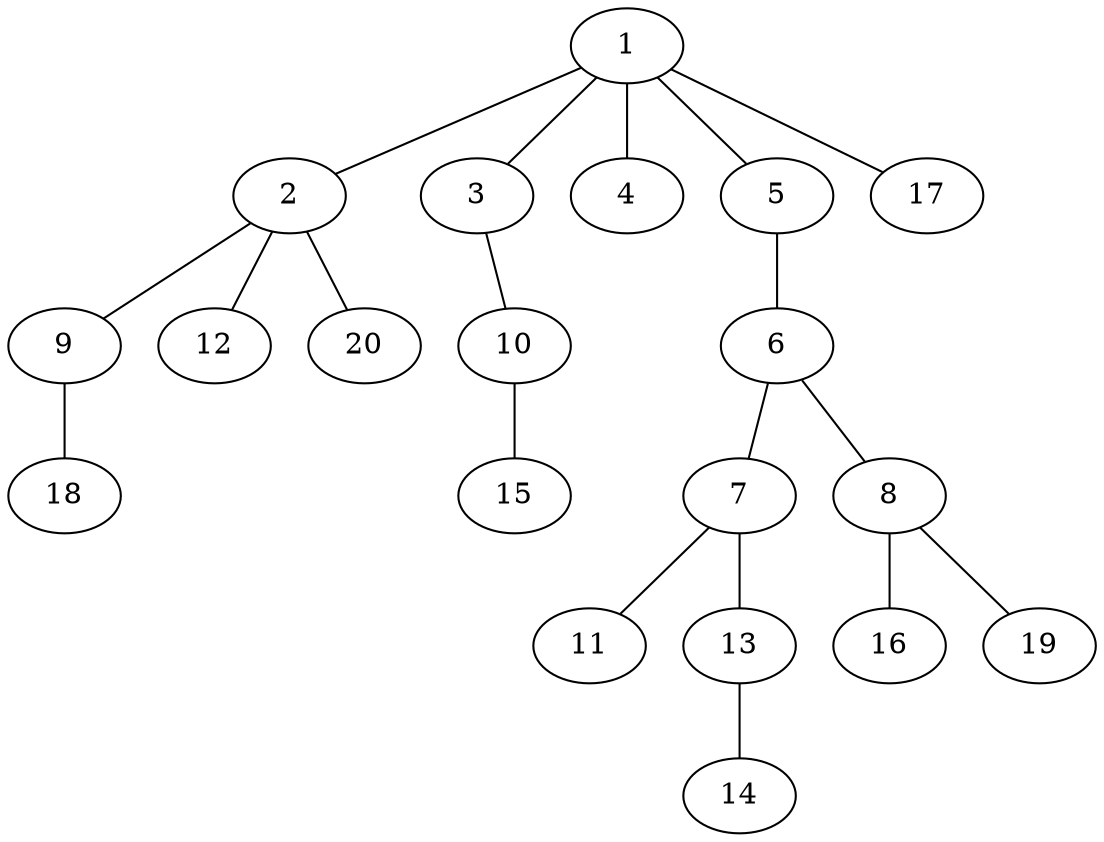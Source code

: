 graph graphname {1--2
1--3
1--4
1--5
1--17
2--9
2--12
2--20
3--10
5--6
6--7
6--8
7--11
7--13
8--16
8--19
9--18
10--15
13--14
}